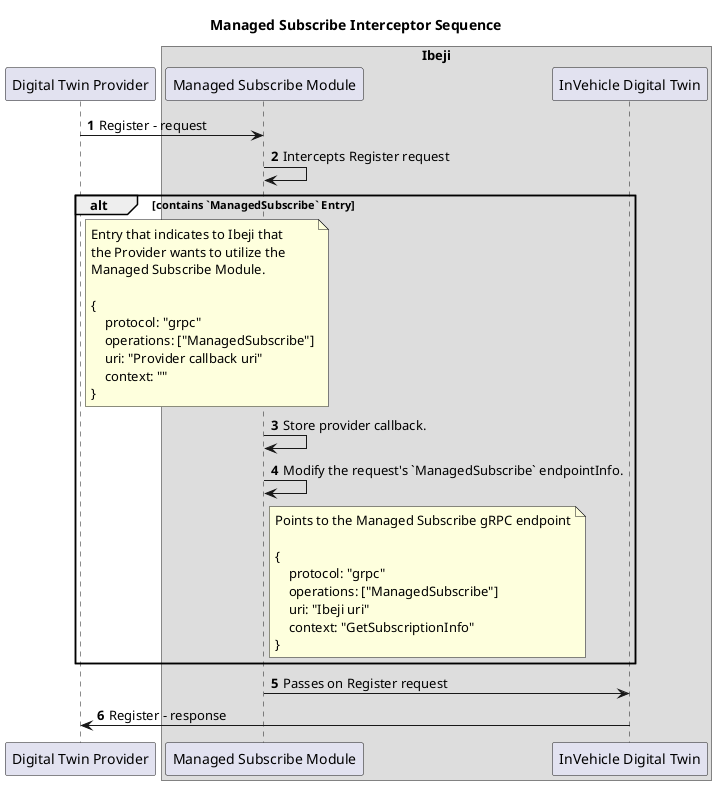 @startuml Managed Subscribe Interceptor
title Managed Subscribe Interceptor Sequence
participant "Digital Twin Provider" as DTProvider
box "Ibeji"
participant "Managed Subscribe Module" as ManagedSubscribeModule
participant "InVehicle Digital Twin" as Ibeji
end box

autonumber

DTProvider -> ManagedSubscribeModule: Register - request
ManagedSubscribeModule -> ManagedSubscribeModule: Intercepts Register request

alt contains `ManagedSubscribe` Entry
note right of DTProvider
Entry that indicates to Ibeji that
the Provider wants to utilize the
Managed Subscribe Module.

{
    protocol: "grpc"
    operations: ["ManagedSubscribe"]
    uri: "Provider callback uri"
    context: ""
}
end note
ManagedSubscribeModule -> ManagedSubscribeModule: Store provider callback.
ManagedSubscribeModule -> ManagedSubscribeModule: Modify the request's `ManagedSubscribe` endpointInfo.
note right of ManagedSubscribeModule
Points to the Managed Subscribe gRPC endpoint

{
    protocol: "grpc"
    operations: ["ManagedSubscribe"]
    uri: "Ibeji uri"
    context: "GetSubscriptionInfo"
}
end note
end

Ibeji <- ManagedSubscribeModule: Passes on Register request
Ibeji -> DTProvider: Register - response
@enduml
